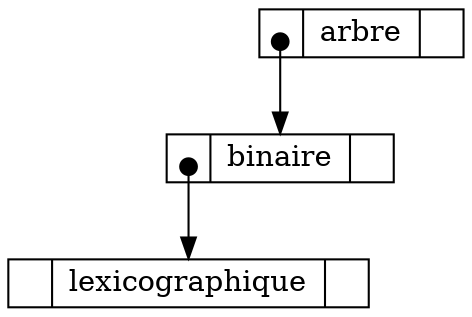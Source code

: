 digraph arbre {
node [shape=record, height=.1]
edge [tailclip=false, arrowtail = dot, dir=both];
n0x55a743b06ae0 [label="<gauche > | <valeur > arbre | <droite >"]n0x55a743b06ae0:gauche:c -> n0x55a743b06b20:valeur
n0x55a743b06b20 [label="<gauche > | <valeur > binaire | <droite >"]n0x55a743b06b20:gauche:c -> n0x55a743b06b60:valeur
n0x55a743b06b60 [label="<gauche > | <valeur > lexicographique | <droite >"]}

